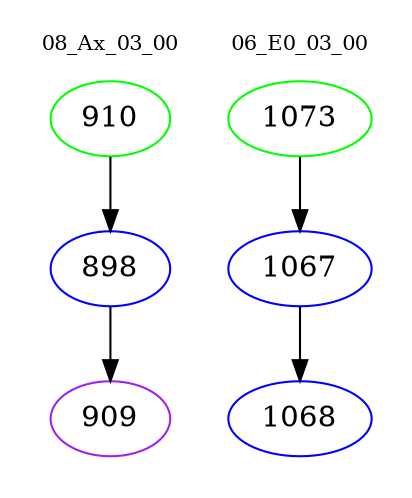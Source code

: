 digraph{
subgraph cluster_0 {
color = white
label = "08_Ax_03_00";
fontsize=10;
T0_910 [label="910", color="green"]
T0_910 -> T0_898 [color="black"]
T0_898 [label="898", color="blue"]
T0_898 -> T0_909 [color="black"]
T0_909 [label="909", color="purple"]
}
subgraph cluster_1 {
color = white
label = "06_E0_03_00";
fontsize=10;
T1_1073 [label="1073", color="green"]
T1_1073 -> T1_1067 [color="black"]
T1_1067 [label="1067", color="blue"]
T1_1067 -> T1_1068 [color="black"]
T1_1068 [label="1068", color="blue"]
}
}

